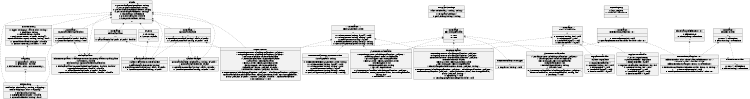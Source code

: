 digraph hierarchy {
nodesep="0.2"
ranksep="0.2"
ratio="compress"
graph[autosize=false, size="5!", resolution=100, layout="dot"]
node[shape=record,style=filled,fillcolor=gray95]
edge[dir=back, arrowtail=empty, weight=1.0]

42[label = "{Mapping|+ Command : string\n+ BaseRisk : double\n+ RiskQueries : List\<CustomQuery\>|...}"]
43[label = "{ProgramSettings|- dict: Dictionary\<string, string\>|+ ProgramSettings()\n+ getSetting(string): string}"]
44[label = "{RiskLookup|- RiskDict: Dictionary\<string, Mapping\>\n- RiskMappings: List\<Mapping\>| + RiskLookup(string)\n+ GetBaseRisk(PSInfo): double\n+ CommandExists(string): bool}"]
45[label = "{CustomQuery|+ Type: string\m+ Value: List\<string\>\n+ Location: string\n+ RiskAddition: double\n- GetSource: Func\<PSInfo, string[]\>\n- GetEvaluation: Func\<string, string, bool\>|+ GetAdditionalRisk(PSInfo): double\n+ ConstructQueryWorkflow(): void}"]
46[label = "{\<\<Interface\>\>\nICommandRiskCollection|...|+ GetBaseRisk(PSInfo): double\n+ CommandExists(string): bool}"]
3[label = "{\<\<Interface\>\>\nIRiskCalculator|...|+ CalculateRisk(PSInfo, PSInfo): double}"]
4[label = "{PSDoc|+ Id: string\n+ Source: PSInfo|...}"]
5[label = "{ElasticsearchQuerier|- Client: ElasticLowLevelClient|+ ElasticsearchQuerier(string)\n+ GetLastCommand(string): Task\<PSInfo\>\n+ SetLastCommand(string, PSInfo)}"]
6[label = "{\<\<Interface\>\>\nICommandCache|...|+ GetLastCommand(string): Task\<PSInfo\>\n+ SetLastCommand(string, PSInfo): void}"]
7[label = "{CacheManager|- CommandCache: Dictionary\<string, PSInfo\>\n - CommandCacheLock: object|+ GetLastCommand(string): Task\<PSInfo\>\n+ SetLastCommand(string, PSInfo): void}"]
8[label = "{RiskCalculator|- TimeInterpolator: MathNet.Numerics.Interpolation.CubicSpline\n- StartHour: double\n- RiskLookup: ICommandRiskCollection|+ RiskCalculator(ICommandRiskCollection, double, double)\n- GetRiskTimeFactor(double): double\n+ CalculateRisk(PSInfo, PSInfo): double\n- GetPreviousRiskContribution(double, double): double}"]
9[label = "{PSInfo|+ powershell_script_name: string\n+ powershell_command: string\n+ powershell_host_application: string\n+ powershell_parameters: string[]\n+ timestamp: DateTime\n+ powershell_risk: double\n+ computer_name: string|...}"]
10[label = "{LogAggregator|
- IncomingQueue: BlockingCollection\<JObject\>\n
- OutgoingQueue: BlockingCollection\<JObject\>\n
- RetentionQueue: IRetentionCollection\<JObject\>\n
- RetentionLock: object\n
- EntryWriter: IEntryContentWriter\n
- ErrorLogger: IErrorLogHandler\n
- TimeStampFinderFunction: Func\<JObject, string\>
|+ LogProcessor(BlockingCollection\<JObject\>, BlockingCollection\<JObject\>,\n
IRetentionCollection\<JObject\>, IEntryContentWriter, IErrorLogHandler,\n
Func\<JObject, string\>)\n+ FetchLog(): void\n
+ SendAggregationsOfAge(double): void}"]
11[label = "{IncomingLog|+ log: JOBject\n+ obtained: DateTime|...}"]

12[label = "{LogProcessor|
- IncomingQueue: BlockingCollection\<JObject\>\n
- OutgoingQueue: BlockingCollection\<JObject\>\n
- FirstLevelCache: ICommandCache\n
- SecondLevelCache: ICommandCache\n
- Calculator: IRiskCalculator\n
- EntryWriter: IEntryContentWriter\n
- ErrorLogger: IErrorLogHandler\n
- InfoParser: Func\<JObject, PSInfo\>\n
- RiskAdder: Action\<JObject, double\>
|+ LogProcessor(BlockingCollection\<JObject\>, BlockingCollection\<JObject\>,\n
ICommandCache,IRiskCalculator, IEntryContentWriter, IErrorLogHandler,\n
Func\<JObject, PSInfo\>, Action\<JObject, double\>, ICommandCache)\n+ ProcessLog(): void}"]

13[label = "{JSONNetworkReader|
- IncomingQueue: BlockingCollection\<JObject\>\n
- ReadingClient: INetworkHandler\n
- ErrorLogger: IErrorLogHandler\n
- EntryWrtier: IEntryContentWriter\n
- ListeningPort: int\n- ListeningAddress: string\n
- Server: TcpListener
|+ JSONNetworkReader(BlockingCollection\<JObject\>,\n
INetworkHandler, IEntryContentWriter, IErrorLogHandler,\n
string, int)\n
+ ReadData(): void}"]

14[label = "{JSONNetworkSender|
- SendingQueue: BlockingCollection\<JObject\>\n
- SendingClient: INetworkHandler\n
- ErrorLogger: IErrorLogHandler\n
- DestinationPort: int\n
- DestinationAddress: string\n
- Started: bool
|+ JSONNetworkReader(BlockingCollection\<JObject\>,\n
INetworkHandler, IErrorLogHandler, string, int)\n
+ SendLog(): void}"]

15[label = "{UTF8TextFileEntryContentWriter|- StoragePath: string|+ UTF8TextFileEntryContentWriter(string)\n+ WriteContent(string, byte[]): void\n+ WriteContent(string, string): void\n+ ReadContent(string): byte[]\n+ ReadContentAsString(string): string\n+ GetStorageDescription(string): string}"]
16[label = "{\<\<Interface\>\>\nIEntryContentWriter|...|+ WriteContent(string, byte[]): void\n+ WriteContent(string, string): void\n+ ReadContent(string): byte[]\n+ ReadContentAsString(string): string\n+ GetStorageDescription(string): string}"]
17[label = "{\<\<Interface\>\>\nIErrorLogHandler|+ text\n+ root|...}"]
18[label = "{UTF8TextFileErrorLogger|...|+ LogError(string): void}"]
19[label = "{\<\<Interface\>\>\nINetworkHandler|...|+ Connect(string, int): void\n+ Disconnect(): void\n+ SendData(byte[]): void\n+ RetrieveData(): byte[]}"]
20[label = "{TcpClientHandler|- Client: TcpClient|+ TcpClientHandler()\n+ Connect(string, int): void\n+ Disconnect(): void\n+ SendData(byte[]): void\n+ RetrieveData(): byte[]}"]
21[label = "{TcpServerHandler|- Server: TcpListener\n- ConnectedPeer: TcpClient\n- ReceiveBuffer: byte[]|+ TcpServerHandler(IPAddres, int, int)\n+ Connect(string, int): void\n+ Disconnect(): void\n+ SendData(byte[]): void\n+ RetrieveData(): byte[]}"]
22[label = "{TimeStampedElement\<T\>|+ Element: T\n + TimeStamp: DateTime|...}"]
23[label = "{\<\<Interface\>\>\nITimeProvider|...|+ Now(): DateTime\n+ Parse(string): DateTime}"]
24[label = "{RetentionCollection\<T\>|- ElementList: List\<TimeStampedElement\<T\>\>\n- TimeProvider: ITimeProvider\n- ElementTimeStamper: Func\<T, DateTime\>|+ RetentionCollection(ITimeProvider, Func\<T, string\>)\n+ InsertElement(T): void\n+ ExtractElementsOlderThan(double): List\<T\>}"]
25[label = "{DateTimeProvider|...|+ Now(): DateTime\n+ Parse(string): DateTime}"]
26[label = "{\<\<Interface\>\>\nIRetentionCollection\<T\>|...|+ InsertElement(T): void\n+ ExtractElementsOlderThan(double): List\<T\>}"]

# Dependency 5->5[arrowtail=vee, style=dashed]

#Dependency
45->42[arrowtail=vee, style=dashed]
42->44[arrowtail=vee, style=dashed]
9->44[arrowtail=vee, style=dashed]
9->45[arrowtail=vee, style=dashed]
9->46[arrowtail=vee, style=dashed]
9->3[arrowtail=vee, style=dashed]
9->4[arrowtail=vee, style=dashed]
9->5[arrowtail=vee, style=dashed]
4->5[arrowtail=vee, style=dashed]
9->6[arrowtail=vee, style=dashed]
9->7[arrowtail=vee, style=dashed]
9->8[arrowtail=vee, style=dashed]
46->8[arrowtail=vee, style=dashed]
9->12[arrowtail=vee, style=dashed]
3->12[arrowtail=vee, style=dashed]
6->12[arrowtail=vee, style=dashed]
17->12[arrowtail=vee, style=dashed]
16->12[arrowtail=vee, style=dashed]
17->10[arrowtail=vee, style=dashed]
16->10[arrowtail=vee, style=dashed]
26->10[arrowtail=vee, style=dashed]
23->24[arrowtail=vee, style=dashed]
16->13[arrowtail=vee, style=dashed]
17->13[arrowtail=vee, style=dashed]
19->13[arrowtail=vee, style=dashed]
17->14[arrowtail=vee, style=dashed]
19->14[arrowtail=vee, style=dashed]

#Implementation
46->44[arrowtail=onormal, style=dashed]
3->8[arrowtail=onormal, style=dashed]
6->7[arrowtail=onormal, style=dashed]
6->5[arrowtail=onormal, style=dashed]
17->18[arrowtail=onormal, style=dashed]
19->20[arrowtail=onormal, style=dashed]
19->21[arrowtail=onormal, style=dashed]
16->15[arrowtail=onormal, style=dashed]
26->24[arrowtail=onormal, style=dashed]
23->25[arrowtail=onormal, style=dashed]

#Internal class
22->24[arrowtail=vee, style=dashed]

}